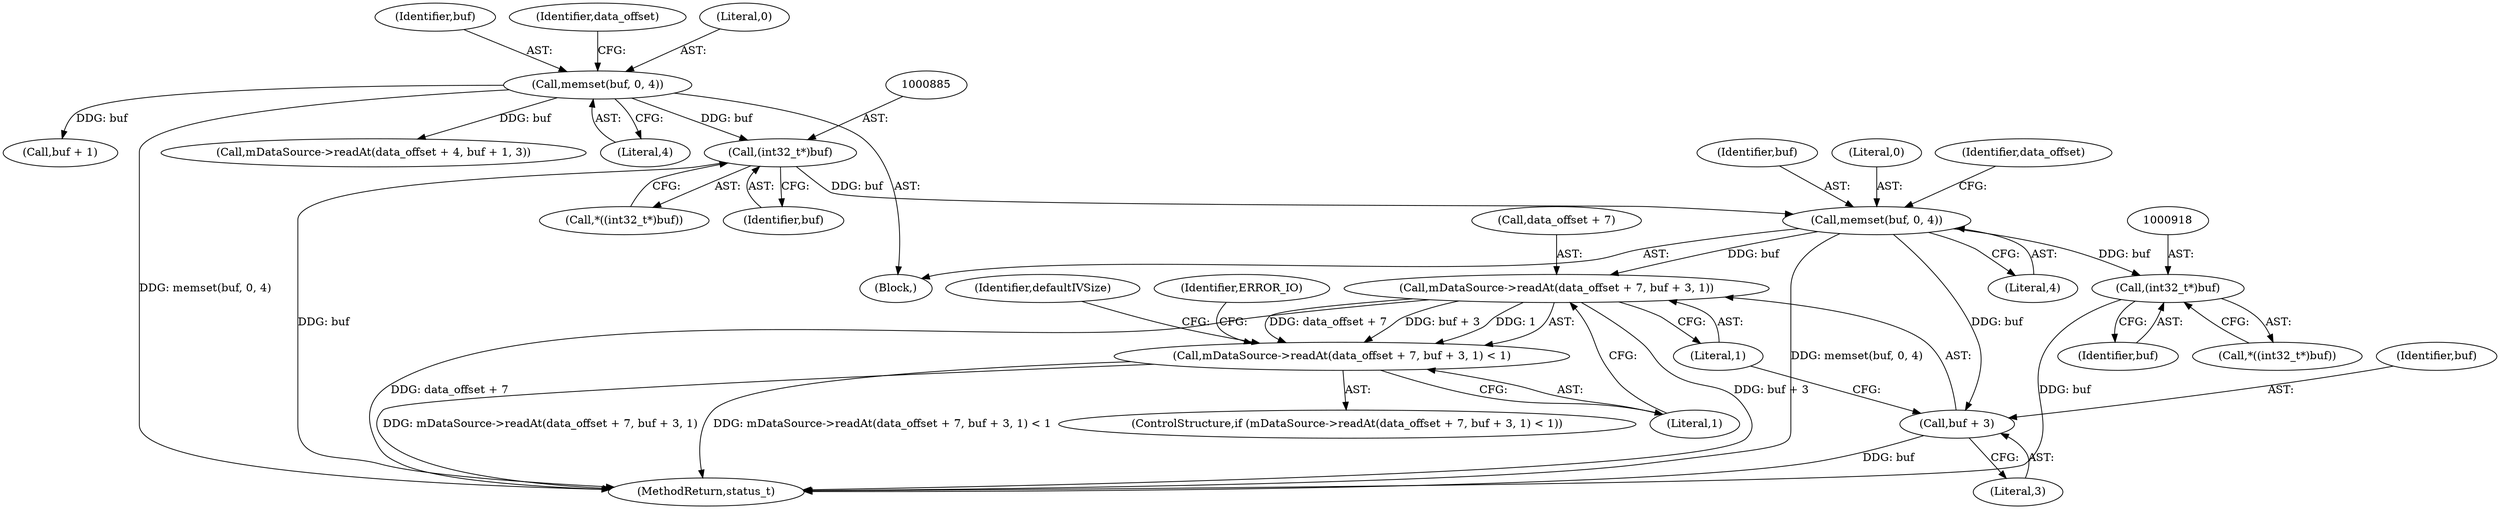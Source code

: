 digraph "0_Android_2674a7218eaa3c87f2ee26d26da5b9170e10f859@API" {
"1000894" [label="(Call,memset(buf, 0, 4))"];
"1000884" [label="(Call,(int32_t*)buf)"];
"1000861" [label="(Call,memset(buf, 0, 4))"];
"1000900" [label="(Call,mDataSource->readAt(data_offset + 7, buf + 3, 1))"];
"1000899" [label="(Call,mDataSource->readAt(data_offset + 7, buf + 3, 1) < 1)"];
"1000904" [label="(Call,buf + 3)"];
"1000917" [label="(Call,(int32_t*)buf)"];
"1000919" [label="(Identifier,buf)"];
"1000894" [label="(Call,memset(buf, 0, 4))"];
"1000901" [label="(Call,data_offset + 7)"];
"1000897" [label="(Literal,4)"];
"1000862" [label="(Identifier,buf)"];
"1002927" [label="(MethodReturn,status_t)"];
"1000911" [label="(Identifier,ERROR_IO)"];
"1000900" [label="(Call,mDataSource->readAt(data_offset + 7, buf + 3, 1))"];
"1000883" [label="(Call,*((int32_t*)buf))"];
"1000871" [label="(Call,buf + 1)"];
"1000884" [label="(Call,(int32_t*)buf)"];
"1000898" [label="(ControlStructure,if (mDataSource->readAt(data_offset + 7, buf + 3, 1) < 1))"];
"1000902" [label="(Identifier,data_offset)"];
"1000861" [label="(Call,memset(buf, 0, 4))"];
"1000848" [label="(Block,)"];
"1000907" [label="(Literal,1)"];
"1000917" [label="(Call,(int32_t*)buf)"];
"1000895" [label="(Identifier,buf)"];
"1000905" [label="(Identifier,buf)"];
"1000867" [label="(Call,mDataSource->readAt(data_offset + 4, buf + 1, 3))"];
"1000904" [label="(Call,buf + 3)"];
"1000864" [label="(Literal,4)"];
"1000869" [label="(Identifier,data_offset)"];
"1000896" [label="(Literal,0)"];
"1000863" [label="(Literal,0)"];
"1000908" [label="(Literal,1)"];
"1000906" [label="(Literal,3)"];
"1000886" [label="(Identifier,buf)"];
"1000916" [label="(Call,*((int32_t*)buf))"];
"1000899" [label="(Call,mDataSource->readAt(data_offset + 7, buf + 3, 1) < 1)"];
"1000914" [label="(Identifier,defaultIVSize)"];
"1000894" -> "1000848"  [label="AST: "];
"1000894" -> "1000897"  [label="CFG: "];
"1000895" -> "1000894"  [label="AST: "];
"1000896" -> "1000894"  [label="AST: "];
"1000897" -> "1000894"  [label="AST: "];
"1000902" -> "1000894"  [label="CFG: "];
"1000894" -> "1002927"  [label="DDG: memset(buf, 0, 4)"];
"1000884" -> "1000894"  [label="DDG: buf"];
"1000894" -> "1000900"  [label="DDG: buf"];
"1000894" -> "1000904"  [label="DDG: buf"];
"1000894" -> "1000917"  [label="DDG: buf"];
"1000884" -> "1000883"  [label="AST: "];
"1000884" -> "1000886"  [label="CFG: "];
"1000885" -> "1000884"  [label="AST: "];
"1000886" -> "1000884"  [label="AST: "];
"1000883" -> "1000884"  [label="CFG: "];
"1000884" -> "1002927"  [label="DDG: buf"];
"1000861" -> "1000884"  [label="DDG: buf"];
"1000861" -> "1000848"  [label="AST: "];
"1000861" -> "1000864"  [label="CFG: "];
"1000862" -> "1000861"  [label="AST: "];
"1000863" -> "1000861"  [label="AST: "];
"1000864" -> "1000861"  [label="AST: "];
"1000869" -> "1000861"  [label="CFG: "];
"1000861" -> "1002927"  [label="DDG: memset(buf, 0, 4)"];
"1000861" -> "1000867"  [label="DDG: buf"];
"1000861" -> "1000871"  [label="DDG: buf"];
"1000900" -> "1000899"  [label="AST: "];
"1000900" -> "1000907"  [label="CFG: "];
"1000901" -> "1000900"  [label="AST: "];
"1000904" -> "1000900"  [label="AST: "];
"1000907" -> "1000900"  [label="AST: "];
"1000908" -> "1000900"  [label="CFG: "];
"1000900" -> "1002927"  [label="DDG: buf + 3"];
"1000900" -> "1002927"  [label="DDG: data_offset + 7"];
"1000900" -> "1000899"  [label="DDG: data_offset + 7"];
"1000900" -> "1000899"  [label="DDG: buf + 3"];
"1000900" -> "1000899"  [label="DDG: 1"];
"1000899" -> "1000898"  [label="AST: "];
"1000899" -> "1000908"  [label="CFG: "];
"1000908" -> "1000899"  [label="AST: "];
"1000911" -> "1000899"  [label="CFG: "];
"1000914" -> "1000899"  [label="CFG: "];
"1000899" -> "1002927"  [label="DDG: mDataSource->readAt(data_offset + 7, buf + 3, 1) < 1"];
"1000899" -> "1002927"  [label="DDG: mDataSource->readAt(data_offset + 7, buf + 3, 1)"];
"1000904" -> "1000906"  [label="CFG: "];
"1000905" -> "1000904"  [label="AST: "];
"1000906" -> "1000904"  [label="AST: "];
"1000907" -> "1000904"  [label="CFG: "];
"1000904" -> "1002927"  [label="DDG: buf"];
"1000917" -> "1000916"  [label="AST: "];
"1000917" -> "1000919"  [label="CFG: "];
"1000918" -> "1000917"  [label="AST: "];
"1000919" -> "1000917"  [label="AST: "];
"1000916" -> "1000917"  [label="CFG: "];
"1000917" -> "1002927"  [label="DDG: buf"];
}
